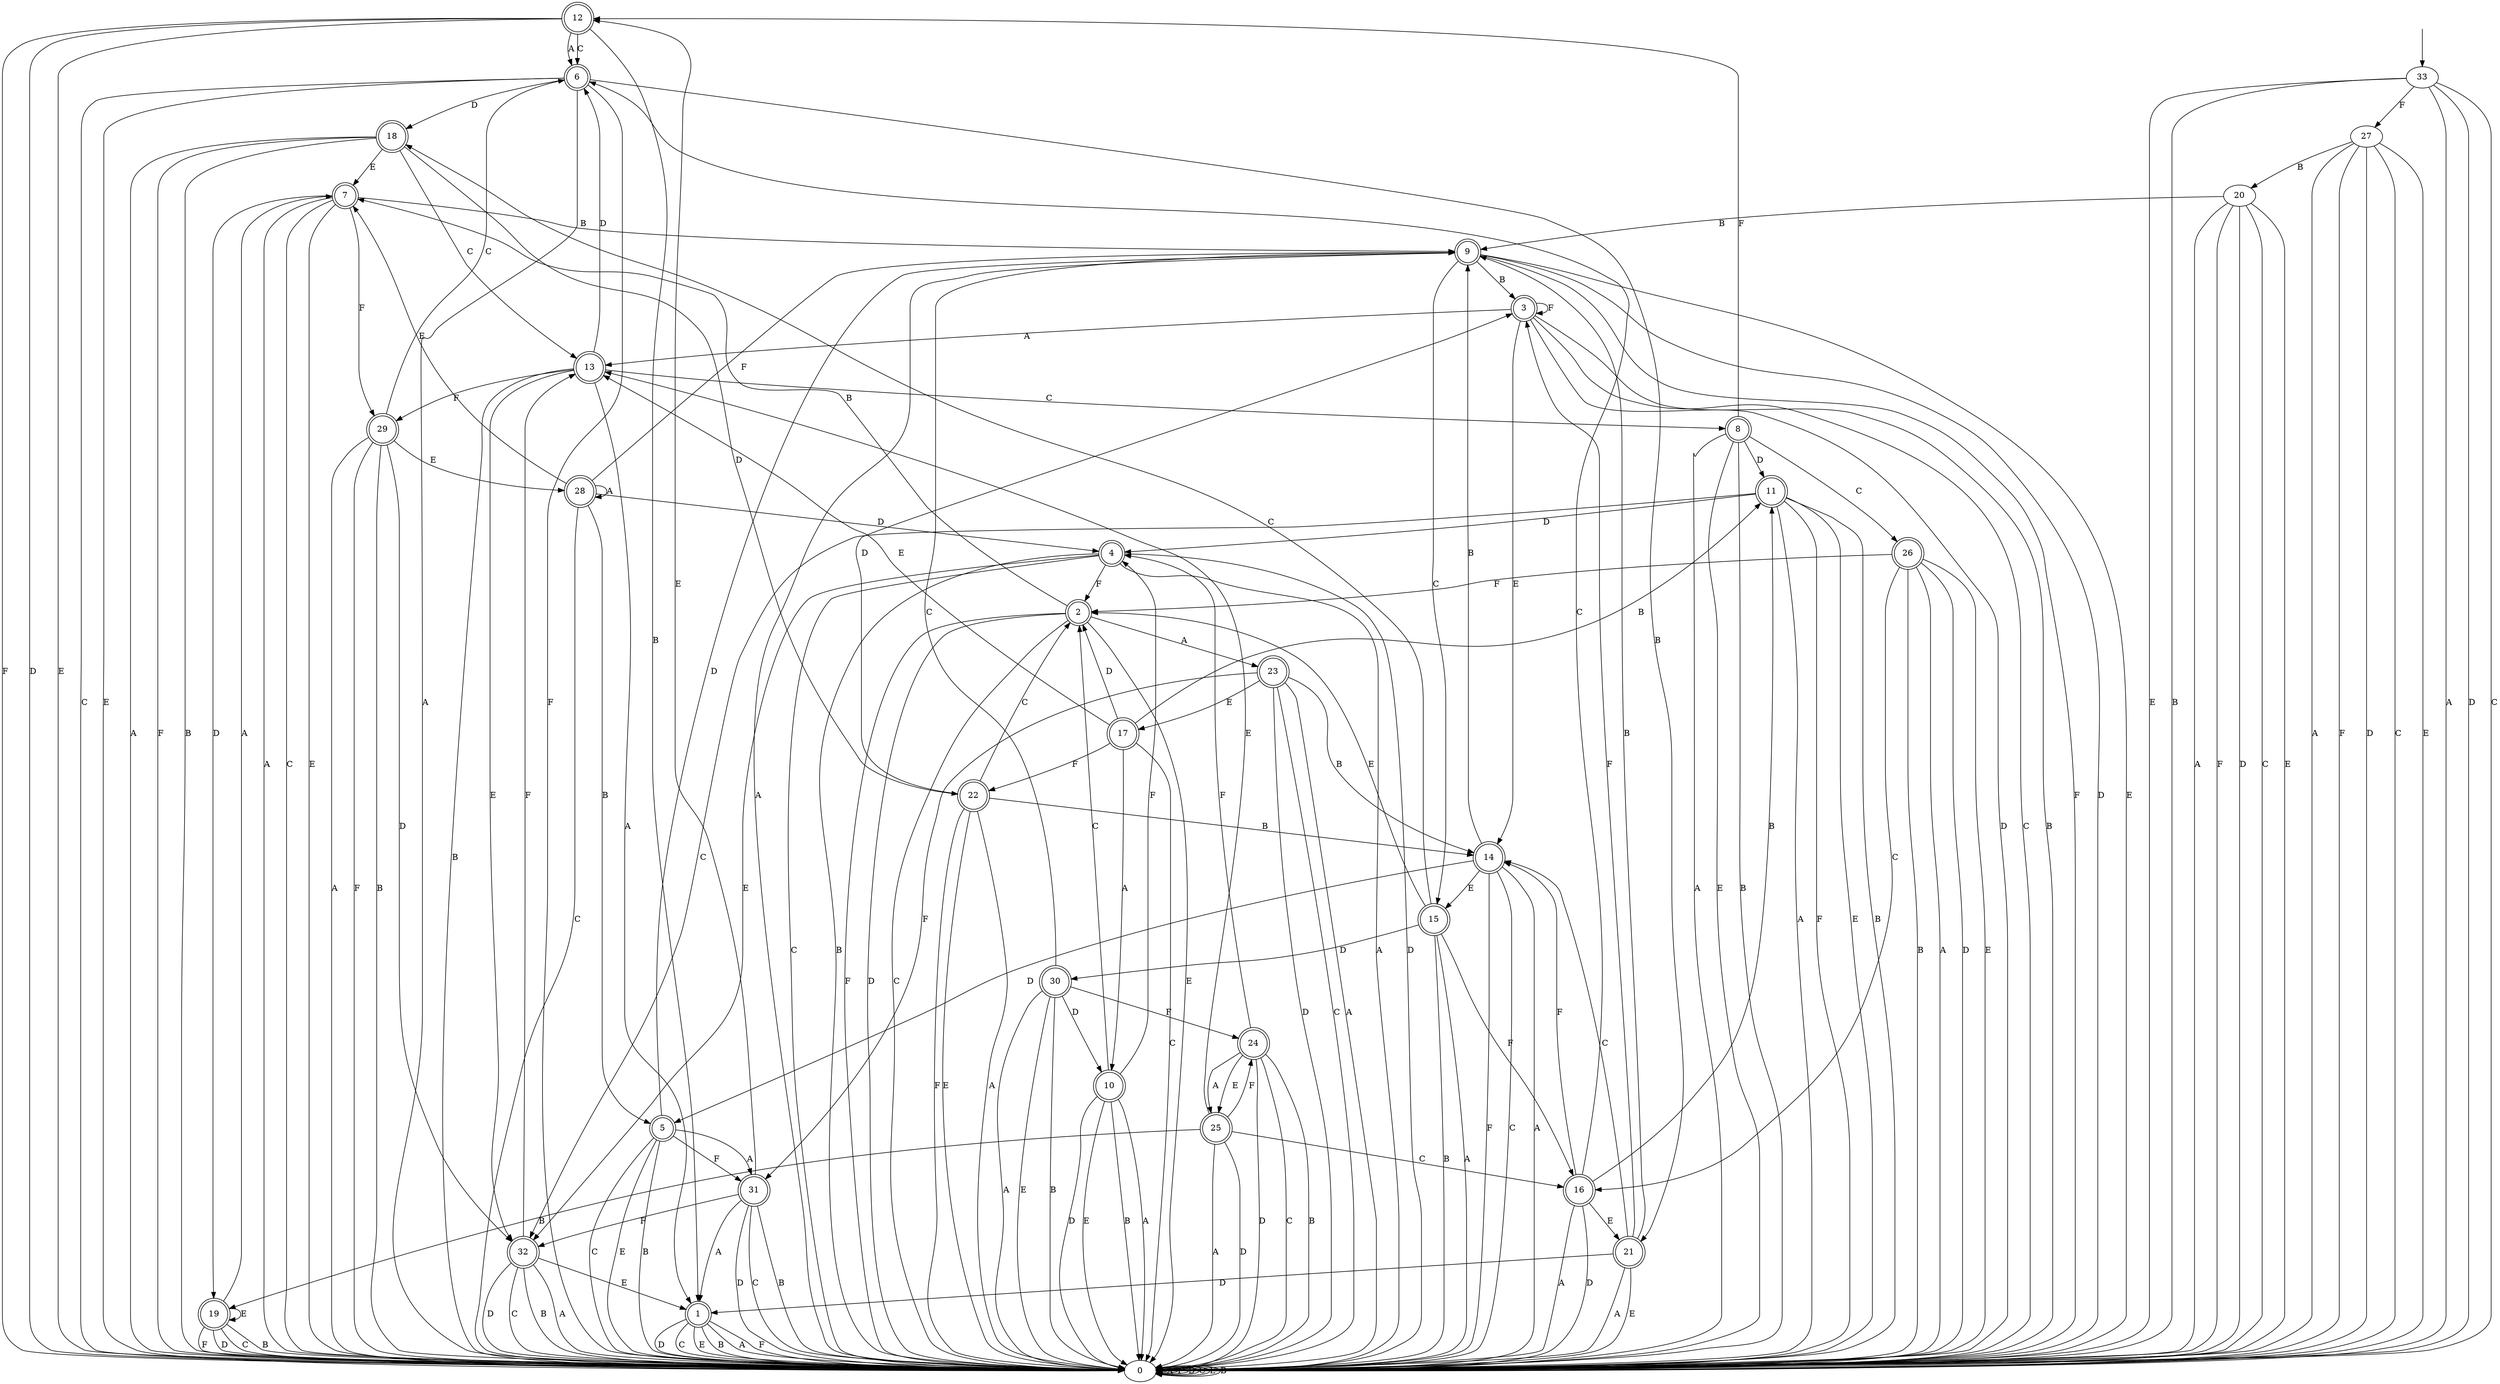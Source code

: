 digraph "data/our_models/random_m_30_6_intersection_b_2" {
0 [label=0];
1 [label=1, shape=doublecircle];
2 [label=2, shape=doublecircle];
3 [label=3, shape=doublecircle];
4 [label=4, shape=doublecircle];
5 [label=5, shape=doublecircle];
6 [label=6, shape=doublecircle];
7 [label=7, shape=doublecircle];
8 [label=8, shape=doublecircle];
9 [label=9, shape=doublecircle];
10 [label=10, shape=doublecircle];
11 [label=11, shape=doublecircle];
12 [label=12, shape=doublecircle];
13 [label=13, shape=doublecircle];
14 [label=14, shape=doublecircle];
15 [label=15, shape=doublecircle];
16 [label=16, shape=doublecircle];
17 [label=17, shape=doublecircle];
18 [label=18, shape=doublecircle];
19 [label=19, shape=doublecircle];
20 [label=20];
21 [label=21, shape=doublecircle];
22 [label=22, shape=doublecircle];
23 [label=23, shape=doublecircle];
24 [label=24, shape=doublecircle];
25 [label=25, shape=doublecircle];
26 [label=26, shape=doublecircle];
27 [label=27];
28 [label=28, shape=doublecircle];
29 [label=29, shape=doublecircle];
30 [label=30, shape=doublecircle];
31 [label=31, shape=doublecircle];
32 [label=32, shape=doublecircle];
33 [label=33];
0 -> 0  [label=A];
0 -> 0  [label=F];
0 -> 0  [label=D];
0 -> 0  [label=C];
0 -> 0  [label=E];
0 -> 0  [label=B];
1 -> 0  [label=A];
1 -> 0  [label=F];
1 -> 0  [label=D];
1 -> 0  [label=C];
1 -> 0  [label=E];
1 -> 0  [label=B];
2 -> 23  [label=A];
2 -> 0  [label=F];
2 -> 0  [label=D];
2 -> 0  [label=C];
2 -> 0  [label=E];
2 -> 7  [label=B];
3 -> 13  [label=A];
3 -> 3  [label=F];
3 -> 0  [label=D];
3 -> 0  [label=C];
3 -> 14  [label=E];
3 -> 0  [label=B];
4 -> 0  [label=A];
4 -> 2  [label=F];
4 -> 0  [label=D];
4 -> 0  [label=C];
4 -> 32  [label=E];
4 -> 0  [label=B];
5 -> 31  [label=A];
5 -> 31  [label=F];
5 -> 9  [label=D];
5 -> 0  [label=C];
5 -> 0  [label=E];
5 -> 0  [label=B];
6 -> 0  [label=A];
6 -> 0  [label=F];
6 -> 18  [label=D];
6 -> 0  [label=C];
6 -> 0  [label=E];
6 -> 21  [label=B];
7 -> 0  [label=A];
7 -> 29  [label=F];
7 -> 19  [label=D];
7 -> 0  [label=C];
7 -> 0  [label=E];
7 -> 9  [label=B];
8 -> 0  [label=A];
8 -> 12  [label=F];
8 -> 11  [label=D];
8 -> 26  [label=C];
8 -> 0  [label=E];
8 -> 0  [label=B];
9 -> 0  [label=A];
9 -> 0  [label=F];
9 -> 0  [label=D];
9 -> 15  [label=C];
9 -> 0  [label=E];
9 -> 3  [label=B];
10 -> 0  [label=A];
10 -> 4  [label=F];
10 -> 0  [label=D];
10 -> 2  [label=C];
10 -> 0  [label=E];
10 -> 0  [label=B];
11 -> 0  [label=A];
11 -> 0  [label=F];
11 -> 4  [label=D];
11 -> 32  [label=C];
11 -> 0  [label=E];
11 -> 0  [label=B];
12 -> 6  [label=A];
12 -> 0  [label=F];
12 -> 0  [label=D];
12 -> 6  [label=C];
12 -> 0  [label=E];
12 -> 1  [label=B];
13 -> 1  [label=A];
13 -> 29  [label=F];
13 -> 6  [label=D];
13 -> 8  [label=C];
13 -> 32  [label=E];
13 -> 0  [label=B];
14 -> 0  [label=A];
14 -> 0  [label=F];
14 -> 5  [label=D];
14 -> 0  [label=C];
14 -> 15  [label=E];
14 -> 9  [label=B];
15 -> 0  [label=A];
15 -> 16  [label=F];
15 -> 30  [label=D];
15 -> 18  [label=C];
15 -> 2  [label=E];
15 -> 0  [label=B];
16 -> 0  [label=A];
16 -> 14  [label=F];
16 -> 0  [label=D];
16 -> 6  [label=C];
16 -> 21  [label=E];
16 -> 11  [label=B];
17 -> 10  [label=A];
17 -> 22  [label=F];
17 -> 2  [label=D];
17 -> 0  [label=C];
17 -> 13  [label=E];
17 -> 11  [label=B];
18 -> 0  [label=A];
18 -> 0  [label=F];
18 -> 22  [label=D];
18 -> 13  [label=C];
18 -> 7  [label=E];
18 -> 0  [label=B];
19 -> 7  [label=A];
19 -> 0  [label=F];
19 -> 0  [label=D];
19 -> 0  [label=C];
19 -> 19  [label=E];
19 -> 0  [label=B];
20 -> 0  [label=A];
20 -> 0  [label=F];
20 -> 0  [label=D];
20 -> 0  [label=C];
20 -> 0  [label=E];
20 -> 9  [label=B];
21 -> 0  [label=A];
21 -> 3  [label=F];
21 -> 1  [label=D];
21 -> 14  [label=C];
21 -> 0  [label=E];
21 -> 9  [label=B];
22 -> 0  [label=A];
22 -> 0  [label=F];
22 -> 3  [label=D];
22 -> 2  [label=C];
22 -> 0  [label=E];
22 -> 14  [label=B];
23 -> 0  [label=A];
23 -> 31  [label=F];
23 -> 0  [label=D];
23 -> 0  [label=C];
23 -> 17  [label=E];
23 -> 14  [label=B];
24 -> 25  [label=A];
24 -> 4  [label=F];
24 -> 0  [label=D];
24 -> 0  [label=C];
24 -> 25  [label=E];
24 -> 0  [label=B];
25 -> 0  [label=A];
25 -> 24  [label=F];
25 -> 0  [label=D];
25 -> 16  [label=C];
25 -> 13  [label=E];
25 -> 19  [label=B];
26 -> 0  [label=A];
26 -> 2  [label=F];
26 -> 0  [label=D];
26 -> 16  [label=C];
26 -> 0  [label=E];
26 -> 0  [label=B];
27 -> 0  [label=A];
27 -> 0  [label=F];
27 -> 0  [label=D];
27 -> 0  [label=C];
27 -> 0  [label=E];
27 -> 20  [label=B];
28 -> 28  [label=A];
28 -> 9  [label=F];
28 -> 4  [label=D];
28 -> 0  [label=C];
28 -> 7  [label=E];
28 -> 5  [label=B];
29 -> 0  [label=A];
29 -> 0  [label=F];
29 -> 32  [label=D];
29 -> 6  [label=C];
29 -> 28  [label=E];
29 -> 0  [label=B];
30 -> 0  [label=A];
30 -> 24  [label=F];
30 -> 10  [label=D];
30 -> 9  [label=C];
30 -> 0  [label=E];
30 -> 0  [label=B];
31 -> 1  [label=A];
31 -> 32  [label=F];
31 -> 0  [label=D];
31 -> 0  [label=C];
31 -> 12  [label=E];
31 -> 0  [label=B];
32 -> 0  [label=A];
32 -> 13  [label=F];
32 -> 0  [label=D];
32 -> 0  [label=C];
32 -> 1  [label=E];
32 -> 0  [label=B];
33 -> 0  [label=A];
33 -> 27  [label=F];
33 -> 0  [label=D];
33 -> 0  [label=C];
33 -> 0  [label=E];
33 -> 0  [label=B];
__start0 [label="", shape=none];
__start0 -> 33  [label=""];
}
